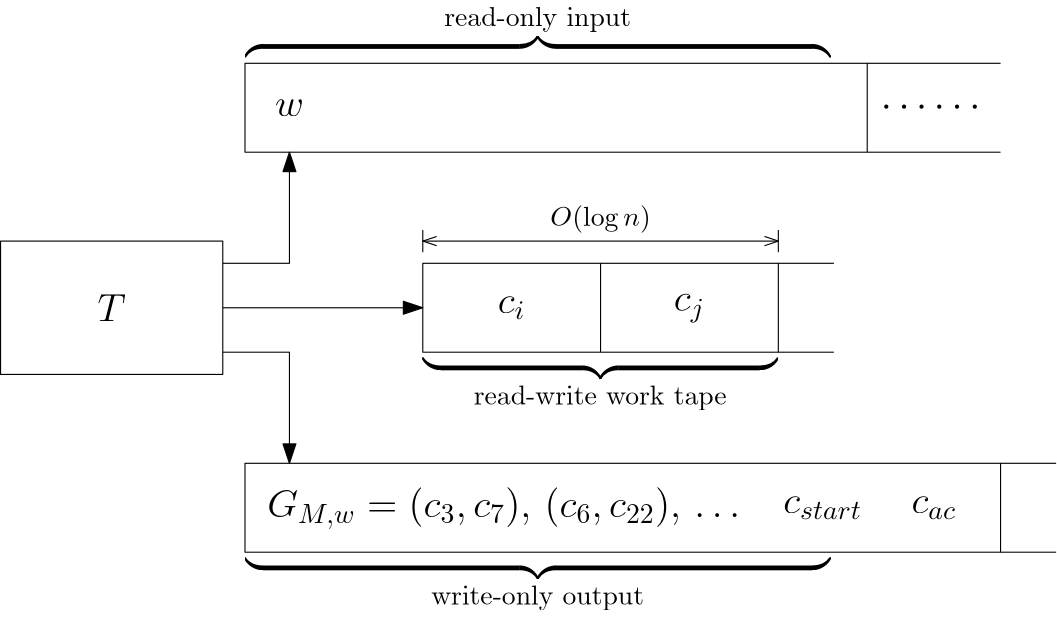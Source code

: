 <?xml version="1.0"?>
<!DOCTYPE ipe SYSTEM "ipe.dtd">
<ipe version="70218" creator="Ipe 7.2.24">
<info created="D:20220329003618" modified="D:20220329003618"/>
<ipestyle name="basic">
<symbol name="arrow/arc(spx)">
<path stroke="sym-stroke" fill="sym-stroke" pen="sym-pen">
0 0 m
-1 0.333 l
-1 -0.333 l
h
</path>
</symbol>
<symbol name="arrow/farc(spx)">
<path stroke="sym-stroke" fill="white" pen="sym-pen">
0 0 m
-1 0.333 l
-1 -0.333 l
h
</path>
</symbol>
<symbol name="arrow/ptarc(spx)">
<path stroke="sym-stroke" fill="sym-stroke" pen="sym-pen">
0 0 m
-1 0.333 l
-0.8 0 l
-1 -0.333 l
h
</path>
</symbol>
<symbol name="arrow/fptarc(spx)">
<path stroke="sym-stroke" fill="white" pen="sym-pen">
0 0 m
-1 0.333 l
-0.8 0 l
-1 -0.333 l
h
</path>
</symbol>
<symbol name="mark/circle(sx)" transformations="translations">
<path fill="sym-stroke">
0.6 0 0 0.6 0 0 e
0.4 0 0 0.4 0 0 e
</path>
</symbol>
<symbol name="mark/disk(sx)" transformations="translations">
<path fill="sym-stroke">
0.6 0 0 0.6 0 0 e
</path>
</symbol>
<symbol name="mark/fdisk(sfx)" transformations="translations">
<group>
<path fill="sym-fill">
0.5 0 0 0.5 0 0 e
</path>
<path fill="sym-stroke" fillrule="eofill">
0.6 0 0 0.6 0 0 e
0.4 0 0 0.4 0 0 e
</path>
</group>
</symbol>
<symbol name="mark/box(sx)" transformations="translations">
<path fill="sym-stroke" fillrule="eofill">
-0.6 -0.6 m
0.6 -0.6 l
0.6 0.6 l
-0.6 0.6 l
h
-0.4 -0.4 m
0.4 -0.4 l
0.4 0.4 l
-0.4 0.4 l
h
</path>
</symbol>
<symbol name="mark/square(sx)" transformations="translations">
<path fill="sym-stroke">
-0.6 -0.6 m
0.6 -0.6 l
0.6 0.6 l
-0.6 0.6 l
h
</path>
</symbol>
<symbol name="mark/fsquare(sfx)" transformations="translations">
<group>
<path fill="sym-fill">
-0.5 -0.5 m
0.5 -0.5 l
0.5 0.5 l
-0.5 0.5 l
h
</path>
<path fill="sym-stroke" fillrule="eofill">
-0.6 -0.6 m
0.6 -0.6 l
0.6 0.6 l
-0.6 0.6 l
h
-0.4 -0.4 m
0.4 -0.4 l
0.4 0.4 l
-0.4 0.4 l
h
</path>
</group>
</symbol>
<symbol name="mark/cross(sx)" transformations="translations">
<group>
<path fill="sym-stroke">
-0.43 -0.57 m
0.57 0.43 l
0.43 0.57 l
-0.57 -0.43 l
h
</path>
<path fill="sym-stroke">
-0.43 0.57 m
0.57 -0.43 l
0.43 -0.57 l
-0.57 0.43 l
h
</path>
</group>
</symbol>
<symbol name="arrow/fnormal(spx)">
<path stroke="sym-stroke" fill="white" pen="sym-pen">
0 0 m
-1 0.333 l
-1 -0.333 l
h
</path>
</symbol>
<symbol name="arrow/pointed(spx)">
<path stroke="sym-stroke" fill="sym-stroke" pen="sym-pen">
0 0 m
-1 0.333 l
-0.8 0 l
-1 -0.333 l
h
</path>
</symbol>
<symbol name="arrow/fpointed(spx)">
<path stroke="sym-stroke" fill="white" pen="sym-pen">
0 0 m
-1 0.333 l
-0.8 0 l
-1 -0.333 l
h
</path>
</symbol>
<symbol name="arrow/linear(spx)">
<path stroke="sym-stroke" pen="sym-pen">
-1 0.333 m
0 0 l
-1 -0.333 l
</path>
</symbol>
<symbol name="arrow/fdouble(spx)">
<path stroke="sym-stroke" fill="white" pen="sym-pen">
0 0 m
-1 0.333 l
-1 -0.333 l
h
-1 0 m
-2 0.333 l
-2 -0.333 l
h
</path>
</symbol>
<symbol name="arrow/double(spx)">
<path stroke="sym-stroke" fill="sym-stroke" pen="sym-pen">
0 0 m
-1 0.333 l
-1 -0.333 l
h
-1 0 m
-2 0.333 l
-2 -0.333 l
h
</path>
</symbol>
<symbol name="arrow/mid-normal(spx)">
<path stroke="sym-stroke" fill="sym-stroke" pen="sym-pen">
0.5 0 m
-0.5 0.333 l
-0.5 -0.333 l
h
</path>
</symbol>
<symbol name="arrow/mid-fnormal(spx)">
<path stroke="sym-stroke" fill="white" pen="sym-pen">
0.5 0 m
-0.5 0.333 l
-0.5 -0.333 l
h
</path>
</symbol>
<symbol name="arrow/mid-pointed(spx)">
<path stroke="sym-stroke" fill="sym-stroke" pen="sym-pen">
0.5 0 m
-0.5 0.333 l
-0.3 0 l
-0.5 -0.333 l
h
</path>
</symbol>
<symbol name="arrow/mid-fpointed(spx)">
<path stroke="sym-stroke" fill="white" pen="sym-pen">
0.5 0 m
-0.5 0.333 l
-0.3 0 l
-0.5 -0.333 l
h
</path>
</symbol>
<symbol name="arrow/mid-double(spx)">
<path stroke="sym-stroke" fill="sym-stroke" pen="sym-pen">
1 0 m
0 0.333 l
0 -0.333 l
h
0 0 m
-1 0.333 l
-1 -0.333 l
h
</path>
</symbol>
<symbol name="arrow/mid-fdouble(spx)">
<path stroke="sym-stroke" fill="white" pen="sym-pen">
1 0 m
0 0.333 l
0 -0.333 l
h
0 0 m
-1 0.333 l
-1 -0.333 l
h
</path>
</symbol>
<anglesize name="22.5 deg" value="22.5"/>
<anglesize name="30 deg" value="30"/>
<anglesize name="45 deg" value="45"/>
<anglesize name="60 deg" value="60"/>
<anglesize name="90 deg" value="90"/>
<arrowsize name="large" value="10"/>
<arrowsize name="small" value="5"/>
<arrowsize name="tiny" value="3"/>
<color name="blue" value="0 0 1"/>
<color name="brown" value="0.647 0.165 0.165"/>
<color name="darkblue" value="0 0 0.545"/>
<color name="darkcyan" value="0 0.545 0.545"/>
<color name="darkgray" value="0.663"/>
<color name="darkgreen" value="0 0.392 0"/>
<color name="darkmagenta" value="0.545 0 0.545"/>
<color name="darkorange" value="1 0.549 0"/>
<color name="darkred" value="0.545 0 0"/>
<color name="gold" value="1 0.843 0"/>
<color name="gray" value="0.745"/>
<color name="green" value="0 1 0"/>
<color name="lightblue" value="0.678 0.847 0.902"/>
<color name="lightcyan" value="0.878 1 1"/>
<color name="lightgray" value="0.827"/>
<color name="lightgreen" value="0.565 0.933 0.565"/>
<color name="lightyellow" value="1 1 0.878"/>
<color name="navy" value="0 0 0.502"/>
<color name="orange" value="1 0.647 0"/>
<color name="pink" value="1 0.753 0.796"/>
<color name="purple" value="0.627 0.125 0.941"/>
<color name="red" value="1 0 0"/>
<color name="seagreen" value="0.18 0.545 0.341"/>
<color name="turquoise" value="0.251 0.878 0.816"/>
<color name="violet" value="0.933 0.51 0.933"/>
<color name="yellow" value="1 1 0"/>
<dashstyle name="dash dot dotted" value="[4 2 1 2 1 2] 0"/>
<dashstyle name="dash dotted" value="[4 2 1 2] 0"/>
<dashstyle name="dashed" value="[4] 0"/>
<dashstyle name="dotted" value="[1 3] 0"/>
<gridsize name="1 pts" value="1"/>
<gridsize name="10 pts (~3.5 mm)" value="10"/>
<gridsize name="14 pts (~5 mm)" value="14"/>
<gridsize name="16 pts (~6 mm)" value="16"/>
<gridsize name="2 pts" value="2"/>
<gridsize name="20 pts (~7 mm)" value="20"/>
<gridsize name="28 pts (~10 mm)" value="28"/>
<gridsize name="32 pts (~12 mm)" value="32"/>
<gridsize name="4 pts" value="4"/>
<gridsize name="56 pts (~20 mm)" value="56"/>
<gridsize name="8 pts (~3 mm)" value="8"/>
<opacity name="10%" value="0.1"/>
<opacity name="30%" value="0.3"/>
<opacity name="50%" value="0.5"/>
<opacity name="75%" value="0.75"/>
<pen name="Ultrafat" value="4"/>
<pen name="fat" value="1.2"/>
<pen name="heavier" value="0.8"/>
<pen name="ultrafat" value="2"/>
<symbolsize name="large" value="5"/>
<symbolsize name="small" value="2"/>
<symbolsize name="tiny" value="1.1"/>
<textsize name="Huge" value="\Huge"/>
<textsize name="LARGE" value="\LARGE"/>
<textsize name="Large" value="\Large"/>
<textsize name="footnote" value="\footnotesize"/>
<textsize name="huge" value="\huge"/>
<textsize name="large" value="\large"/>
<textsize name="small" value="\small"/>
<textsize name="tiny" value="\tiny"/>
<textstyle name="center" begin="\begin{center}" end="\end{center}"/>
<textstyle name="item" begin="\begin{itemize}\item{}" end="\end{itemize}"/>
<textstyle name="itemize" begin="\begin{itemize}" end="\end{itemize}"/>
<preamble>
\usepackage{amsmath}
\usepackage{amssymb}
\def\R{\mathbb{R}}
\def\N{\mathbb{N}}
\def\Z{\mathbb{Z}}
\def\Q{\mathbb{Q}}
</preamble>
<tiling name="falling" angle="-60" step="4" width="1"/>
<tiling name="rising" angle="30" step="4" width="1"/>
</ipestyle>
<page>
<layer name="alpha"/>
<view layers="alpha" active="alpha"/>
<path layer="alpha" matrix="0.772728 0 0 1 94.5454 -88" stroke="black">
64 704 m
64 672 l
416 672 l
416 704 l
h
</path>
<path matrix="1 0 0 1 24 -104" stroke="black">
32 800 m
32 752 l
112 752 l
112 800 l
h
</path>
<text matrix="1 0 0 1 -48 92" transformations="translations" pos="192 680" stroke="black" type="label" width="210.707" height="19.583" depth="0" valign="center" size="Large" style="math">\overbrace{\hspace{15em}}^{\text{read-only input}}</text>
<path matrix="1 0 0 1 16 -40" stroke="black" arrow="normal/normal">
120 696 m
144 696 l
144 656 l
</path>
<path matrix="1 0 0 1 16 -40" stroke="black" arrow="normal/normal">
120 728 m
144 728 l
144 768 l
</path>
<path matrix="1 0 0 1 16 -40" stroke="black" arrow="normal/normal">
120 712 m
192 712 l
</path>
<path matrix="0.363637 0 0 1 184.727 -16" stroke="black">
64 704 m
64 672 l
416 672 l
416 704 l
h
</path>
<path matrix="0.636364 0 0 1 103.273 56" stroke="black">
64 704 m
64 672 l
416 672 l
416 704 l
h
</path>
<path matrix="1 0 0 1 -48 56" stroke="black">
416 704 m
464 704 l
</path>
<path matrix="1 0 0 1 -48 56" stroke="black">
416 672 m
464 672 l
</path>
<text matrix="1 0 0 1 32 40" transformations="translations" pos="360 704" stroke="black" type="label" width="38.256" height="6.376" depth="0" halign="center" valign="center" size="Large" style="math">\cdots\cdots</text>
<text matrix="1 0 0 1 -48 -108" transformations="translations" pos="192 680" stroke="black" type="label" width="210.707" height="-0.02" depth="20.4" valign="center" size="Large" style="math">\underbrace{\hspace{15em}}_{\text{write-only output}}</text>
<text matrix="1 0 0 1 16 -36" transformations="translations" pos="192 680" stroke="black" type="label" width="127.829" height="-0.02" depth="20.4" valign="center" size="Large" style="math">\underbrace{\hspace{9.1em}}_{\text{read-write work tape}}</text>
<path matrix="1 0 0 1 16 -40" stroke="black">
192 740 m
192 732 l
</path>
<path matrix="1 0 0 1 16 -40" stroke="black">
320 740 m
320 732 l
</path>
<path matrix="1 0 0 1 16 -40" stroke="black" arrow="linear/small" rarrow="linear/small">
192 736 m
320 736 l
</path>
<text matrix="1 0 0 1 144 0" transformations="translations" pos="128 704" stroke="black" type="label" width="36.134" height="7.473" depth="2.49" halign="center" valign="center" style="math">O(\log n)</text>
<text matrix="1 0 0 1 -32 -32" transformations="translations" pos="128 704" stroke="black" type="label" width="10.184" height="9.803" depth="0" halign="center" valign="center" size="Large" style="math">T</text>
<text matrix="1 0 0 1 0 40" transformations="translations" pos="160 704" stroke="black" type="label" width="10.427" height="6.177" depth="0" halign="center" valign="center" size="Large" style="math">w</text>
<text matrix="1 0 0 1 80 -32" transformations="translations" pos="160 704" stroke="black" type="label" width="9.976" height="6.179" depth="2.15" halign="center" valign="center" size="Large" style="math">c_i</text>
<text matrix="1 0 0 1 144 -32" transformations="translations" pos="160 704" stroke="black" type="label" width="11.217" height="6.176" depth="4.09" halign="center" valign="center" size="Large" style="math">c_j</text>
<path stroke="black">
272 688 m
272 656 l
</path>
<path stroke="black">
336 688 m
356 688 l
</path>
<path stroke="black">
336 656 m
356 656 l
</path>
<text matrix="1 0 0 1 -8 -104" transformations="translations" pos="160 704" stroke="black" type="label" width="170.214" height="10.759" depth="4.09" valign="center" size="Large" style="math">G_{M,w} = (c_3, c_7),\, (c_6,c_{22}),\, \ldots</text>
<text matrix="1 0 0 1 192 -104" transformations="translations" pos="160 704" stroke="black" type="label" width="28.447" height="6.179" depth="2.15" halign="center" valign="center" size="Large" style="math">c_{start}</text>
<text matrix="1 0 0 1 232 -104" transformations="translations" pos="160 704" stroke="black" type="label" width="16.121" height="6.179" depth="2.15" halign="center" valign="center" size="Large" style="math">c_{ac}</text>
<path stroke="black">
416 616 m
436 616 l
</path>
<path stroke="black">
416 584 m
436 584 l
</path>
</page>
</ipe>
